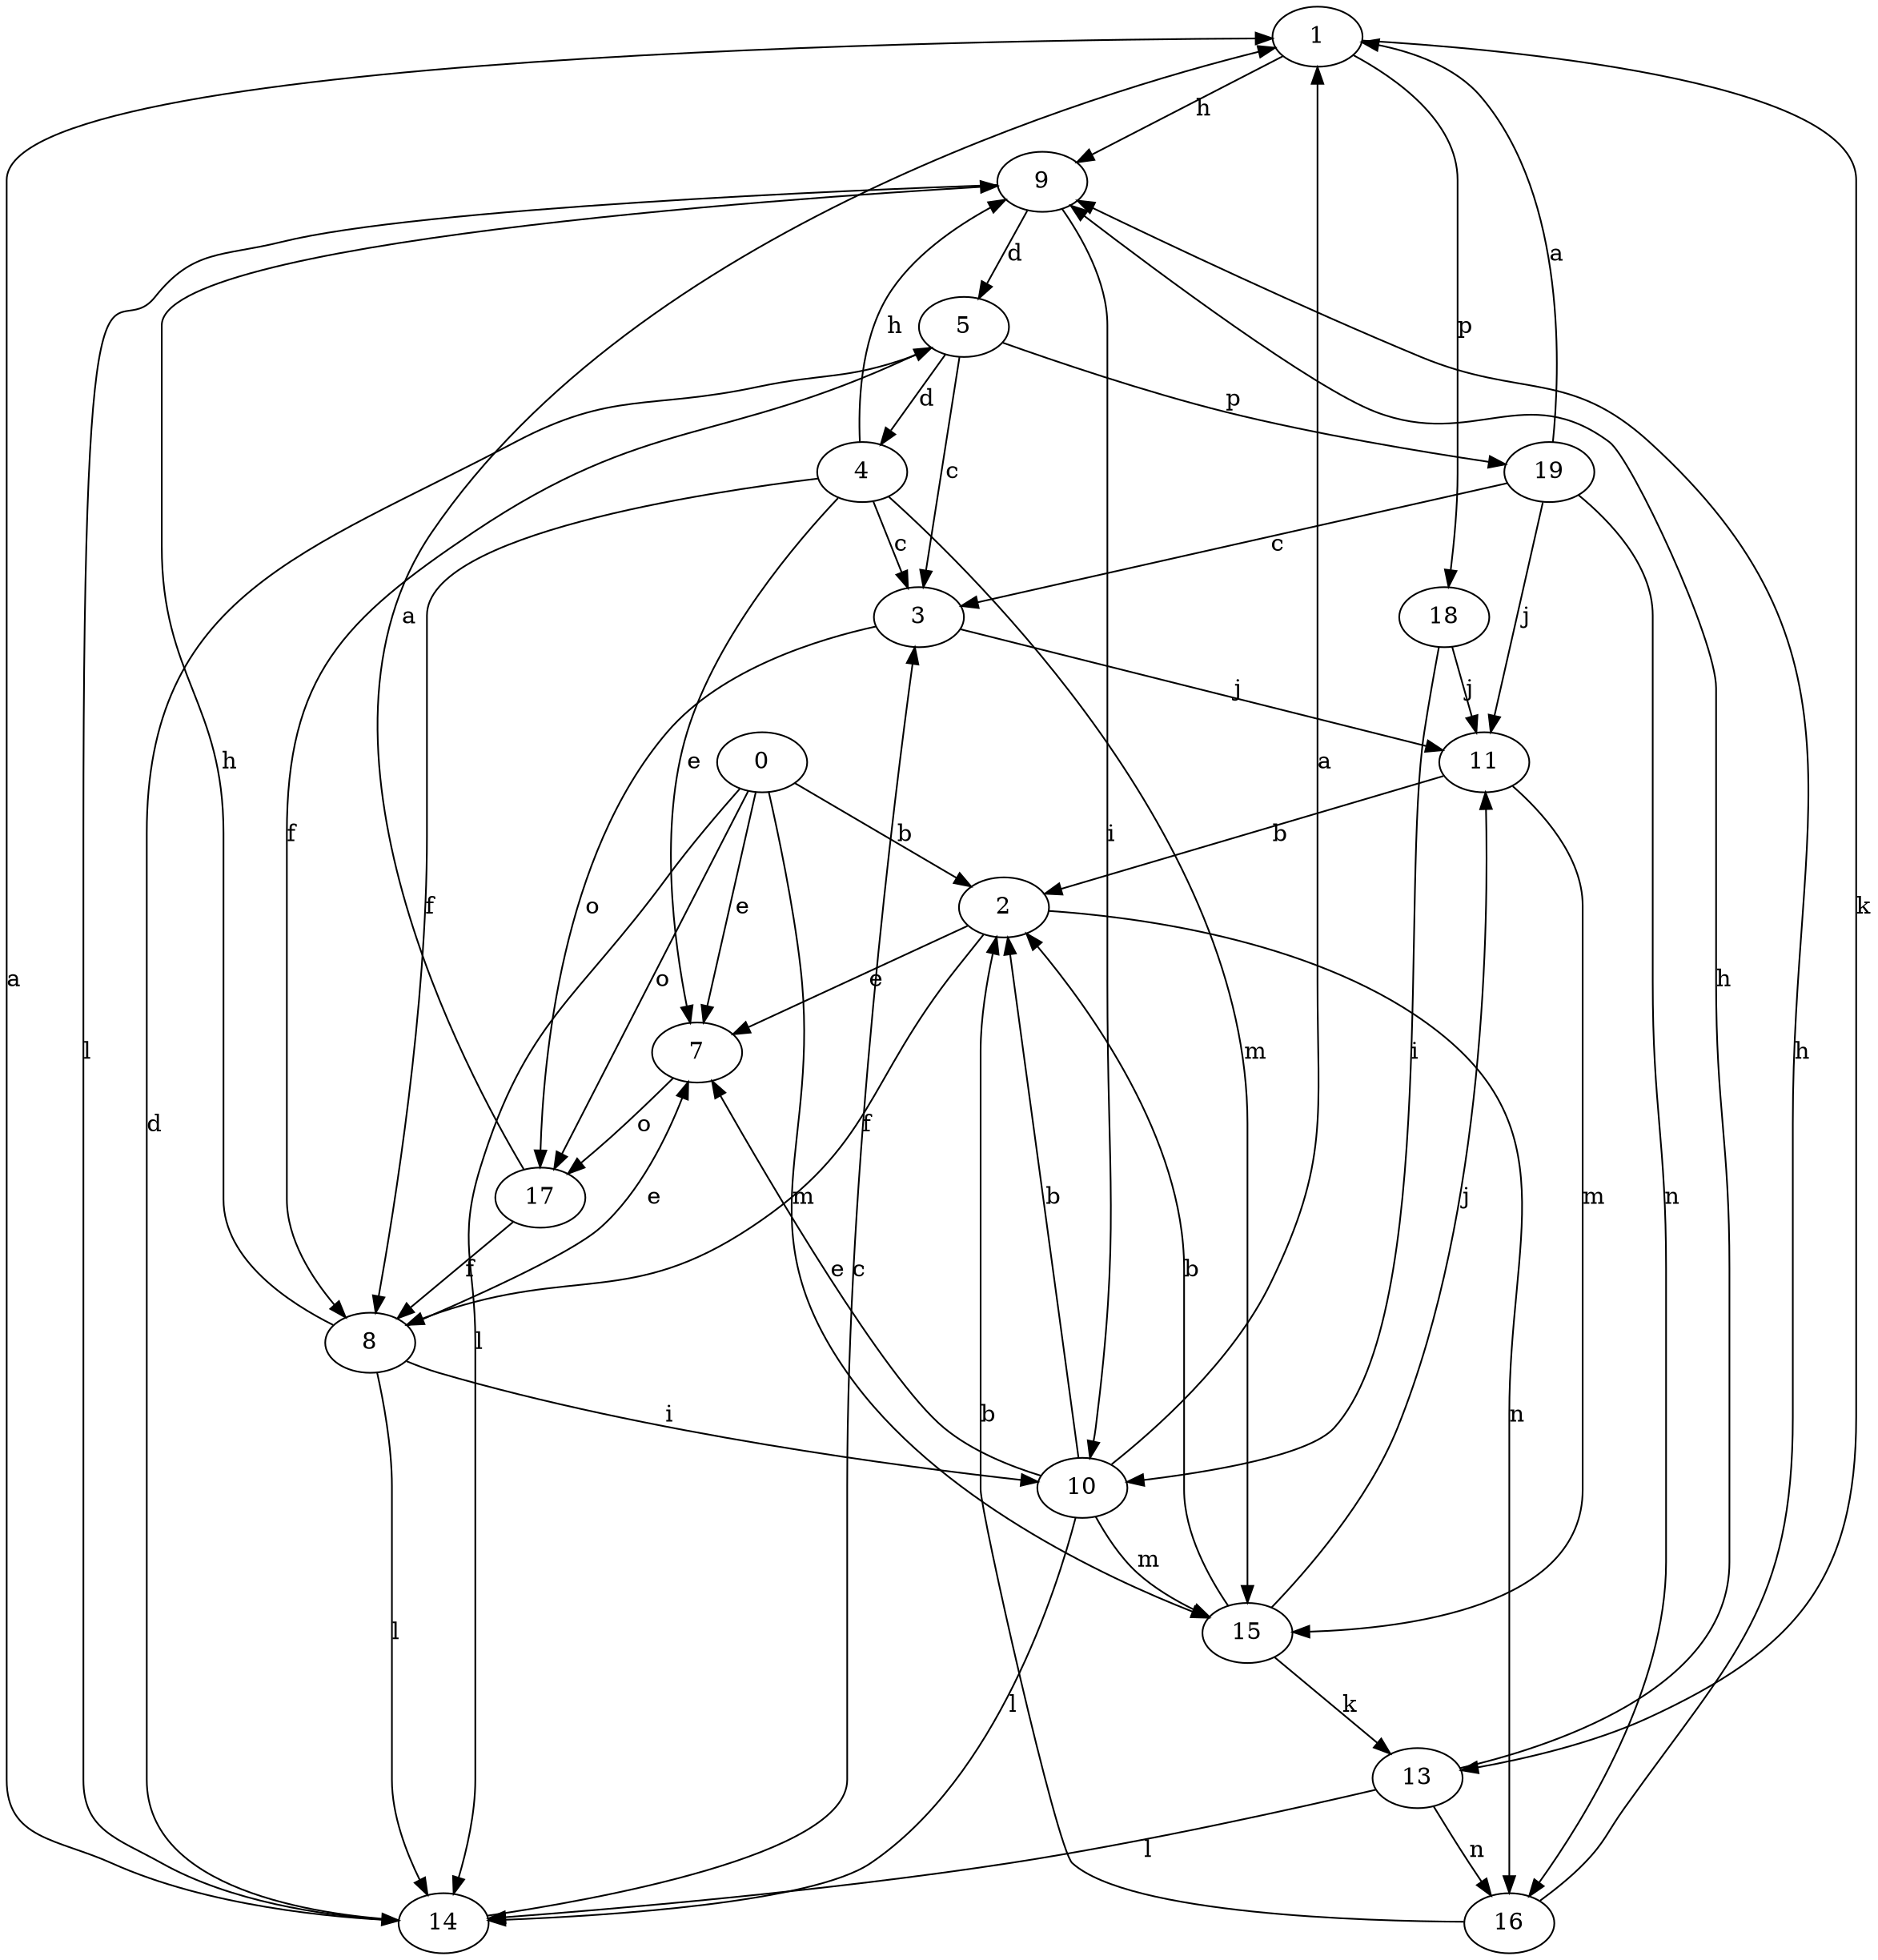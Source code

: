 strict digraph  {
1;
0;
2;
3;
4;
5;
7;
8;
9;
10;
11;
13;
14;
15;
16;
17;
18;
19;
1 -> 9  [label=h];
1 -> 13  [label=k];
1 -> 18  [label=p];
0 -> 2  [label=b];
0 -> 7  [label=e];
0 -> 14  [label=l];
0 -> 15  [label=m];
0 -> 17  [label=o];
2 -> 7  [label=e];
2 -> 8  [label=f];
2 -> 16  [label=n];
3 -> 11  [label=j];
3 -> 17  [label=o];
4 -> 3  [label=c];
4 -> 7  [label=e];
4 -> 8  [label=f];
4 -> 9  [label=h];
4 -> 15  [label=m];
5 -> 3  [label=c];
5 -> 4  [label=d];
5 -> 8  [label=f];
5 -> 19  [label=p];
7 -> 17  [label=o];
8 -> 7  [label=e];
8 -> 9  [label=h];
8 -> 10  [label=i];
8 -> 14  [label=l];
9 -> 5  [label=d];
9 -> 10  [label=i];
9 -> 14  [label=l];
10 -> 1  [label=a];
10 -> 2  [label=b];
10 -> 7  [label=e];
10 -> 14  [label=l];
10 -> 15  [label=m];
11 -> 2  [label=b];
11 -> 15  [label=m];
13 -> 9  [label=h];
13 -> 14  [label=l];
13 -> 16  [label=n];
14 -> 1  [label=a];
14 -> 3  [label=c];
14 -> 5  [label=d];
15 -> 2  [label=b];
15 -> 11  [label=j];
15 -> 13  [label=k];
16 -> 2  [label=b];
16 -> 9  [label=h];
17 -> 1  [label=a];
17 -> 8  [label=f];
18 -> 10  [label=i];
18 -> 11  [label=j];
19 -> 1  [label=a];
19 -> 3  [label=c];
19 -> 11  [label=j];
19 -> 16  [label=n];
}
